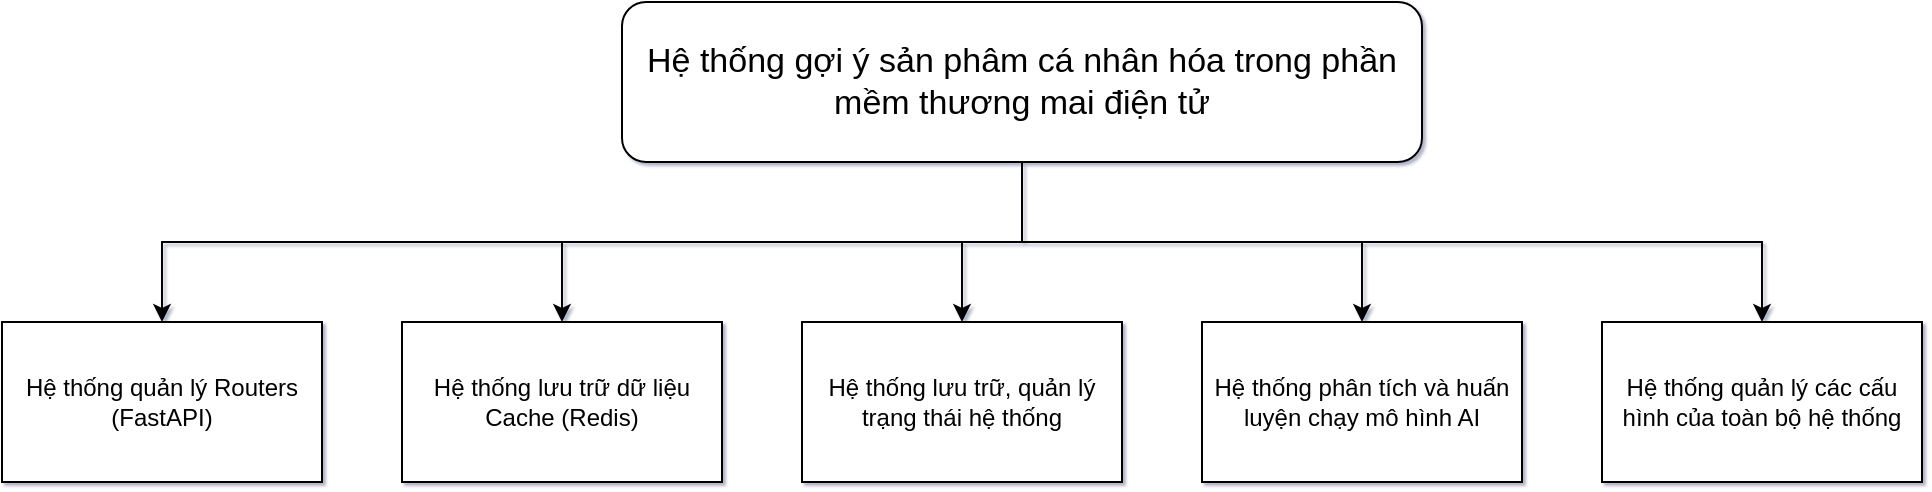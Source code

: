 <mxfile>
    <diagram name="Page-1" id="wcgOos6rgzUaSgGd2ciS">
        <mxGraphModel dx="1192" dy="700" grid="1" gridSize="10" guides="1" tooltips="1" connect="1" arrows="1" fold="1" page="1" pageScale="1" pageWidth="850" pageHeight="1100" math="0" shadow="1">
            <root>
                <mxCell id="0"/>
                <mxCell id="1" parent="0"/>
                <mxCell id="alajQgD-_6LAcQueJdGs-7" style="edgeStyle=orthogonalEdgeStyle;rounded=0;orthogonalLoop=1;jettySize=auto;html=1;exitX=0.5;exitY=1;exitDx=0;exitDy=0;entryX=0.5;entryY=0;entryDx=0;entryDy=0;" parent="1" source="alajQgD-_6LAcQueJdGs-1" target="alajQgD-_6LAcQueJdGs-3" edge="1">
                    <mxGeometry relative="1" as="geometry"/>
                </mxCell>
                <mxCell id="alajQgD-_6LAcQueJdGs-8" style="edgeStyle=orthogonalEdgeStyle;rounded=0;orthogonalLoop=1;jettySize=auto;html=1;exitX=0.5;exitY=1;exitDx=0;exitDy=0;entryX=0.5;entryY=0;entryDx=0;entryDy=0;" parent="1" source="alajQgD-_6LAcQueJdGs-1" target="alajQgD-_6LAcQueJdGs-4" edge="1">
                    <mxGeometry relative="1" as="geometry"/>
                </mxCell>
                <mxCell id="alajQgD-_6LAcQueJdGs-9" style="edgeStyle=orthogonalEdgeStyle;rounded=0;orthogonalLoop=1;jettySize=auto;html=1;exitX=0.5;exitY=1;exitDx=0;exitDy=0;entryX=0.5;entryY=0;entryDx=0;entryDy=0;" parent="1" source="alajQgD-_6LAcQueJdGs-1" target="alajQgD-_6LAcQueJdGs-5" edge="1">
                    <mxGeometry relative="1" as="geometry"/>
                </mxCell>
                <mxCell id="alajQgD-_6LAcQueJdGs-10" style="edgeStyle=orthogonalEdgeStyle;rounded=0;orthogonalLoop=1;jettySize=auto;html=1;exitX=0.5;exitY=1;exitDx=0;exitDy=0;entryX=0.5;entryY=0;entryDx=0;entryDy=0;" parent="1" source="alajQgD-_6LAcQueJdGs-1" target="alajQgD-_6LAcQueJdGs-6" edge="1">
                    <mxGeometry relative="1" as="geometry"/>
                </mxCell>
                <mxCell id="h1vsSZ6MKY0xctxsVCf_-2" style="edgeStyle=orthogonalEdgeStyle;rounded=0;orthogonalLoop=1;jettySize=auto;html=1;exitX=0.5;exitY=1;exitDx=0;exitDy=0;entryX=0.5;entryY=0;entryDx=0;entryDy=0;" parent="1" source="alajQgD-_6LAcQueJdGs-1" target="h1vsSZ6MKY0xctxsVCf_-1" edge="1">
                    <mxGeometry relative="1" as="geometry"/>
                </mxCell>
                <mxCell id="alajQgD-_6LAcQueJdGs-1" value="&lt;font style=&quot;font-size: 17px;&quot;&gt;Hệ thống gợi ý sản phâm cá nhân hóa trong phần mềm thương mai điện tử&lt;/font&gt;" style="rounded=1;whiteSpace=wrap;html=1;" parent="1" vertex="1">
                    <mxGeometry x="350" y="40" width="400" height="80" as="geometry"/>
                </mxCell>
                <mxCell id="alajQgD-_6LAcQueJdGs-3" value="Hệ thống quản lý Routers&lt;div&gt;(FastAPI)&lt;/div&gt;" style="rounded=0;whiteSpace=wrap;html=1;" parent="1" vertex="1">
                    <mxGeometry x="40" y="200" width="160" height="80" as="geometry"/>
                </mxCell>
                <mxCell id="alajQgD-_6LAcQueJdGs-4" value="Hệ thống lưu trữ dữ liệu&lt;div&gt;Cache (Redis)&lt;/div&gt;" style="rounded=0;whiteSpace=wrap;html=1;" parent="1" vertex="1">
                    <mxGeometry x="240" y="200" width="160" height="80" as="geometry"/>
                </mxCell>
                <mxCell id="alajQgD-_6LAcQueJdGs-5" value="Hệ thống lưu trữ, quản lý&lt;div&gt;trạng thái hệ thống&lt;/div&gt;" style="rounded=0;whiteSpace=wrap;html=1;" parent="1" vertex="1">
                    <mxGeometry x="440" y="200" width="160" height="80" as="geometry"/>
                </mxCell>
                <mxCell id="alajQgD-_6LAcQueJdGs-6" value="Hệ thống phân tích và huấn luyện chạy mô hình AI" style="rounded=0;whiteSpace=wrap;html=1;" parent="1" vertex="1">
                    <mxGeometry x="640" y="200" width="160" height="80" as="geometry"/>
                </mxCell>
                <mxCell id="h1vsSZ6MKY0xctxsVCf_-1" value="Hệ thống quản lý các cấu hình của toàn bộ hệ thống" style="rounded=0;whiteSpace=wrap;html=1;" parent="1" vertex="1">
                    <mxGeometry x="840" y="200" width="160" height="80" as="geometry"/>
                </mxCell>
            </root>
        </mxGraphModel>
    </diagram>
</mxfile>